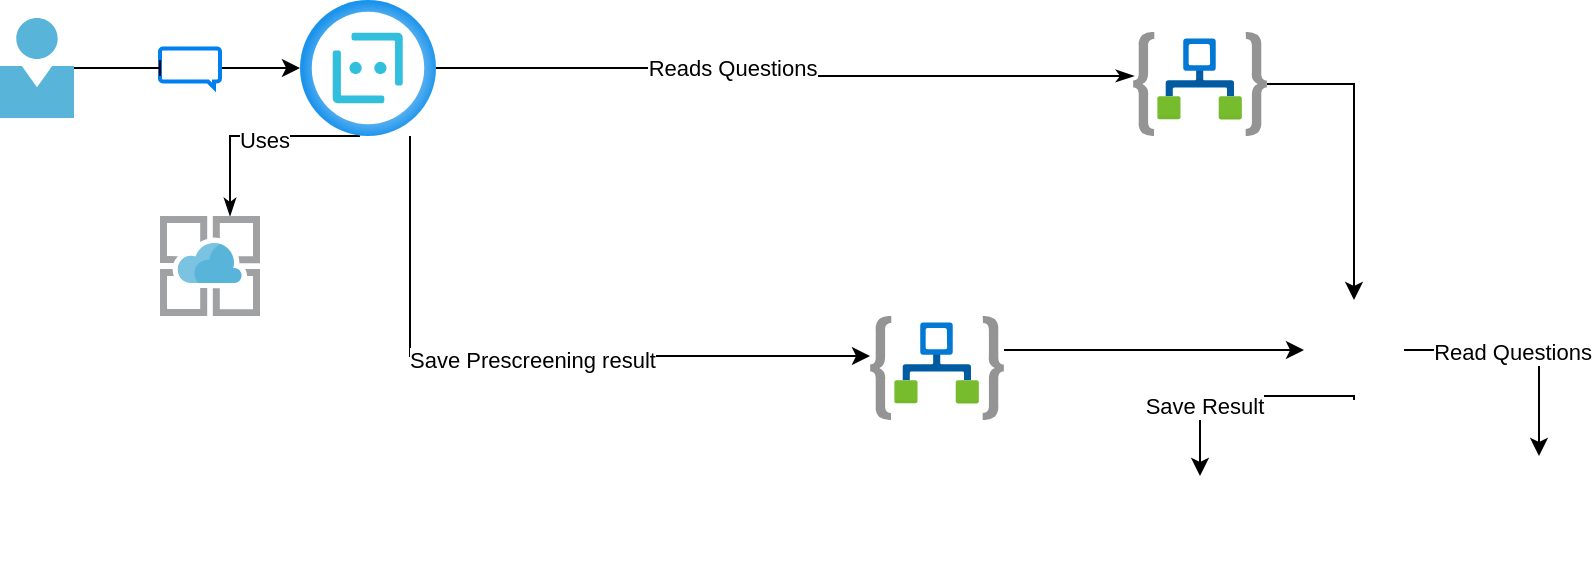 <mxfile version="16.5.6" type="device" pages="4"><diagram id="cNuYbgJXMVqK7X_aPpch" name="Chatbot-LogicApp-Teams"><mxGraphModel dx="1422" dy="775" grid="1" gridSize="10" guides="1" tooltips="1" connect="1" arrows="1" fold="1" page="1" pageScale="1" pageWidth="850" pageHeight="1100" math="0" shadow="0"><root><mxCell id="4iPQbu71Yd-VLwkei9yH-0"/><mxCell id="4iPQbu71Yd-VLwkei9yH-1" parent="4iPQbu71Yd-VLwkei9yH-0"/><mxCell id="4iPQbu71Yd-VLwkei9yH-2" style="edgeStyle=orthogonalEdgeStyle;rounded=0;orthogonalLoop=1;jettySize=auto;html=1;endArrow=classicThin;endFill=1;exitX=0.441;exitY=1;exitDx=0;exitDy=0;exitPerimeter=0;" edge="1" parent="4iPQbu71Yd-VLwkei9yH-1" source="4iPQbu71Yd-VLwkei9yH-6" target="4iPQbu71Yd-VLwkei9yH-11"><mxGeometry relative="1" as="geometry"><Array as="points"><mxPoint x="140" y="260"/></Array></mxGeometry></mxCell><mxCell id="4iPQbu71Yd-VLwkei9yH-3" value="Uses" style="edgeLabel;html=1;align=center;verticalAlign=middle;resizable=0;points=[];" vertex="1" connectable="0" parent="4iPQbu71Yd-VLwkei9yH-2"><mxGeometry x="-0.082" y="2" relative="1" as="geometry"><mxPoint as="offset"/></mxGeometry></mxCell><mxCell id="4iPQbu71Yd-VLwkei9yH-25" style="edgeStyle=orthogonalEdgeStyle;rounded=0;orthogonalLoop=1;jettySize=auto;html=1;" edge="1" parent="4iPQbu71Yd-VLwkei9yH-1" source="4iPQbu71Yd-VLwkei9yH-6" target="4iPQbu71Yd-VLwkei9yH-45"><mxGeometry relative="1" as="geometry"><mxPoint x="600" y="335" as="targetPoint"/><Array as="points"><mxPoint x="230" y="370"/></Array></mxGeometry></mxCell><mxCell id="4iPQbu71Yd-VLwkei9yH-47" value="Save Prescreening result" style="edgeLabel;html=1;align=center;verticalAlign=middle;resizable=0;points=[];" vertex="1" connectable="0" parent="4iPQbu71Yd-VLwkei9yH-25"><mxGeometry x="0.002" y="-2" relative="1" as="geometry"><mxPoint as="offset"/></mxGeometry></mxCell><mxCell id="4iPQbu71Yd-VLwkei9yH-6" value="" style="aspect=fixed;html=1;points=[];align=center;image;fontSize=12;image=img/lib/azure2/ai_machine_learning/Bot_Services.svg;" vertex="1" parent="4iPQbu71Yd-VLwkei9yH-1"><mxGeometry x="175" y="192" width="68" height="68" as="geometry"/></mxCell><mxCell id="4iPQbu71Yd-VLwkei9yH-7" style="edgeStyle=orthogonalEdgeStyle;rounded=0;orthogonalLoop=1;jettySize=auto;html=1;" edge="1" parent="4iPQbu71Yd-VLwkei9yH-1" source="4iPQbu71Yd-VLwkei9yH-8" target="4iPQbu71Yd-VLwkei9yH-6"><mxGeometry relative="1" as="geometry"/></mxCell><mxCell id="4iPQbu71Yd-VLwkei9yH-8" value="" style="html=1;verticalLabelPosition=bottom;align=center;labelBackgroundColor=#ffffff;verticalAlign=top;strokeWidth=2;strokeColor=#0080F0;shadow=0;dashed=0;shape=mxgraph.ios7.icons.message;" vertex="1" parent="4iPQbu71Yd-VLwkei9yH-1"><mxGeometry x="105" y="216.25" width="30" height="19.5" as="geometry"/></mxCell><mxCell id="4iPQbu71Yd-VLwkei9yH-9" value="" style="edgeStyle=orthogonalEdgeStyle;rounded=0;orthogonalLoop=1;jettySize=auto;html=1;endArrow=baseDash;endFill=0;" edge="1" parent="4iPQbu71Yd-VLwkei9yH-1" source="4iPQbu71Yd-VLwkei9yH-10" target="4iPQbu71Yd-VLwkei9yH-8"><mxGeometry relative="1" as="geometry"/></mxCell><mxCell id="4iPQbu71Yd-VLwkei9yH-10" value="" style="sketch=0;aspect=fixed;html=1;points=[];align=center;image;fontSize=12;image=img/lib/mscae/Person.svg;" vertex="1" parent="4iPQbu71Yd-VLwkei9yH-1"><mxGeometry x="25" y="201" width="37" height="50" as="geometry"/></mxCell><mxCell id="4iPQbu71Yd-VLwkei9yH-11" value="" style="sketch=0;aspect=fixed;html=1;points=[];align=center;image;fontSize=12;image=img/lib/mscae/App_Service.svg;" vertex="1" parent="4iPQbu71Yd-VLwkei9yH-1"><mxGeometry x="105" y="300" width="50" height="50" as="geometry"/></mxCell><mxCell id="4iPQbu71Yd-VLwkei9yH-14" style="edgeStyle=orthogonalEdgeStyle;rounded=0;orthogonalLoop=1;jettySize=auto;html=1;endArrow=classicThin;endFill=1;entryX=0.007;entryY=0.423;entryDx=0;entryDy=0;entryPerimeter=0;" edge="1" parent="4iPQbu71Yd-VLwkei9yH-1" source="4iPQbu71Yd-VLwkei9yH-6" target="4iPQbu71Yd-VLwkei9yH-21"><mxGeometry relative="1" as="geometry"><mxPoint x="740" y="228" as="targetPoint"/><mxPoint x="525" y="226" as="sourcePoint"/></mxGeometry></mxCell><mxCell id="4iPQbu71Yd-VLwkei9yH-15" value="Reads Questions" style="edgeLabel;html=1;align=center;verticalAlign=middle;resizable=0;points=[];" vertex="1" connectable="0" parent="4iPQbu71Yd-VLwkei9yH-14"><mxGeometry x="-0.162" relative="1" as="geometry"><mxPoint as="offset"/></mxGeometry></mxCell><mxCell id="4iPQbu71Yd-VLwkei9yH-54" style="edgeStyle=orthogonalEdgeStyle;rounded=0;orthogonalLoop=1;jettySize=auto;html=1;entryX=0.5;entryY=0;entryDx=0;entryDy=0;" edge="1" parent="4iPQbu71Yd-VLwkei9yH-1" source="4iPQbu71Yd-VLwkei9yH-21" target="4iPQbu71Yd-VLwkei9yH-22"><mxGeometry relative="1" as="geometry"/></mxCell><mxCell id="4iPQbu71Yd-VLwkei9yH-21" value="" style="aspect=fixed;html=1;points=[];align=center;image;fontSize=12;image=img/lib/azure2/integration/Logic_Apps.svg;" vertex="1" parent="4iPQbu71Yd-VLwkei9yH-1"><mxGeometry x="591.5" y="208" width="67" height="52" as="geometry"/></mxCell><mxCell id="4iPQbu71Yd-VLwkei9yH-50" style="edgeStyle=orthogonalEdgeStyle;rounded=0;orthogonalLoop=1;jettySize=auto;html=1;entryX=0.75;entryY=0;entryDx=0;entryDy=0;" edge="1" parent="4iPQbu71Yd-VLwkei9yH-1" source="4iPQbu71Yd-VLwkei9yH-22" target="4iPQbu71Yd-VLwkei9yH-49"><mxGeometry relative="1" as="geometry"/></mxCell><mxCell id="4iPQbu71Yd-VLwkei9yH-53" value="Read Questions" style="edgeLabel;html=1;align=center;verticalAlign=middle;resizable=0;points=[];" vertex="1" connectable="0" parent="4iPQbu71Yd-VLwkei9yH-50"><mxGeometry x="-0.104" y="-1" relative="1" as="geometry"><mxPoint as="offset"/></mxGeometry></mxCell><mxCell id="4iPQbu71Yd-VLwkei9yH-51" style="edgeStyle=orthogonalEdgeStyle;rounded=0;orthogonalLoop=1;jettySize=auto;html=1;exitX=0.5;exitY=1;exitDx=0;exitDy=0;" edge="1" parent="4iPQbu71Yd-VLwkei9yH-1" source="4iPQbu71Yd-VLwkei9yH-22" target="4iPQbu71Yd-VLwkei9yH-48"><mxGeometry relative="1" as="geometry"><Array as="points"><mxPoint x="702" y="390"/><mxPoint x="625" y="390"/></Array></mxGeometry></mxCell><mxCell id="4iPQbu71Yd-VLwkei9yH-52" value="Save Result" style="edgeLabel;html=1;align=center;verticalAlign=middle;resizable=0;points=[];" vertex="1" connectable="0" parent="4iPQbu71Yd-VLwkei9yH-51"><mxGeometry x="0.412" y="2" relative="1" as="geometry"><mxPoint as="offset"/></mxGeometry></mxCell><mxCell id="4iPQbu71Yd-VLwkei9yH-22" value="" style="shape=image;html=1;verticalAlign=top;verticalLabelPosition=bottom;labelBackgroundColor=#ffffff;imageAspect=0;aspect=fixed;image=https://cdn0.iconfinder.com/data/icons/logos-microsoft-office-365/128/Microsoft_Office-10-128.png" vertex="1" parent="4iPQbu71Yd-VLwkei9yH-1"><mxGeometry x="677" y="342" width="50" height="50" as="geometry"/></mxCell><mxCell id="4iPQbu71Yd-VLwkei9yH-46" style="edgeStyle=orthogonalEdgeStyle;rounded=0;orthogonalLoop=1;jettySize=auto;html=1;" edge="1" parent="4iPQbu71Yd-VLwkei9yH-1" source="4iPQbu71Yd-VLwkei9yH-45" target="4iPQbu71Yd-VLwkei9yH-22"><mxGeometry relative="1" as="geometry"><Array as="points"><mxPoint x="560" y="367"/><mxPoint x="560" y="367"/></Array></mxGeometry></mxCell><mxCell id="4iPQbu71Yd-VLwkei9yH-45" value="" style="aspect=fixed;html=1;points=[];align=center;image;fontSize=12;image=img/lib/azure2/integration/Logic_Apps.svg;" vertex="1" parent="4iPQbu71Yd-VLwkei9yH-1"><mxGeometry x="460" y="350" width="67" height="52" as="geometry"/></mxCell><mxCell id="4iPQbu71Yd-VLwkei9yH-48" value="" style="shape=image;html=1;verticalAlign=top;verticalLabelPosition=bottom;labelBackgroundColor=#ffffff;imageAspect=0;aspect=fixed;image=https://cdn0.iconfinder.com/data/icons/logos-microsoft-office-365/128/Microsoft_Office-02-128.png" vertex="1" parent="4iPQbu71Yd-VLwkei9yH-1"><mxGeometry x="600" y="430" width="50" height="50" as="geometry"/></mxCell><mxCell id="4iPQbu71Yd-VLwkei9yH-49" value="" style="shape=image;html=1;verticalAlign=top;verticalLabelPosition=bottom;labelBackgroundColor=#ffffff;imageAspect=0;aspect=fixed;image=https://cdn0.iconfinder.com/data/icons/logos-microsoft-office-365/128/Microsoft_Office-02-128.png" vertex="1" parent="4iPQbu71Yd-VLwkei9yH-1"><mxGeometry x="757" y="420" width="50" height="50" as="geometry"/></mxCell></root></mxGraphModel></diagram><diagram id="dsaz2gJZ690iCCS3LOte" name="WebApI-CosmosDB"><mxGraphModel dx="1422" dy="775" grid="1" gridSize="10" guides="1" tooltips="1" connect="1" arrows="1" fold="1" page="1" pageScale="1" pageWidth="850" pageHeight="1100" math="0" shadow="0"><root><mxCell id="0"/><mxCell id="1" parent="0"/><mxCell id="IYQ-8NK3OI-XKnTwVI8a-9" style="edgeStyle=orthogonalEdgeStyle;rounded=0;orthogonalLoop=1;jettySize=auto;html=1;endArrow=classicThin;endFill=1;exitX=0.441;exitY=1;exitDx=0;exitDy=0;exitPerimeter=0;" parent="1" source="IYQ-8NK3OI-XKnTwVI8a-1" target="IYQ-8NK3OI-XKnTwVI8a-7" edge="1"><mxGeometry relative="1" as="geometry"><Array as="points"><mxPoint x="270" y="325"/></Array></mxGeometry></mxCell><mxCell id="IYQ-8NK3OI-XKnTwVI8a-11" value="Uses" style="edgeLabel;html=1;align=center;verticalAlign=middle;resizable=0;points=[];" parent="IYQ-8NK3OI-XKnTwVI8a-9" vertex="1" connectable="0"><mxGeometry x="-0.082" y="2" relative="1" as="geometry"><mxPoint as="offset"/></mxGeometry></mxCell><mxCell id="IYQ-8NK3OI-XKnTwVI8a-17" style="edgeStyle=orthogonalEdgeStyle;rounded=0;orthogonalLoop=1;jettySize=auto;html=1;endArrow=classicThin;endFill=1;" parent="1" source="IYQ-8NK3OI-XKnTwVI8a-1" target="IYQ-8NK3OI-XKnTwVI8a-8" edge="1"><mxGeometry relative="1" as="geometry"/></mxCell><mxCell id="IYQ-8NK3OI-XKnTwVI8a-18" value="External call to&amp;nbsp;&lt;br&gt;Web Api" style="edgeLabel;html=1;align=center;verticalAlign=middle;resizable=0;points=[];" parent="IYQ-8NK3OI-XKnTwVI8a-17" vertex="1" connectable="0"><mxGeometry x="-0.198" relative="1" as="geometry"><mxPoint as="offset"/></mxGeometry></mxCell><mxCell id="IYQ-8NK3OI-XKnTwVI8a-1" value="" style="aspect=fixed;html=1;points=[];align=center;image;fontSize=12;image=img/lib/azure2/ai_machine_learning/Bot_Services.svg;" parent="1" vertex="1"><mxGeometry x="240" y="192" width="68" height="68" as="geometry"/></mxCell><mxCell id="IYQ-8NK3OI-XKnTwVI8a-5" style="edgeStyle=orthogonalEdgeStyle;rounded=0;orthogonalLoop=1;jettySize=auto;html=1;" parent="1" source="IYQ-8NK3OI-XKnTwVI8a-2" target="IYQ-8NK3OI-XKnTwVI8a-1" edge="1"><mxGeometry relative="1" as="geometry"/></mxCell><mxCell id="IYQ-8NK3OI-XKnTwVI8a-2" value="" style="html=1;verticalLabelPosition=bottom;align=center;labelBackgroundColor=#ffffff;verticalAlign=top;strokeWidth=2;strokeColor=#0080F0;shadow=0;dashed=0;shape=mxgraph.ios7.icons.message;" parent="1" vertex="1"><mxGeometry x="130" y="216.25" width="30" height="19.5" as="geometry"/></mxCell><mxCell id="IYQ-8NK3OI-XKnTwVI8a-4" value="" style="edgeStyle=orthogonalEdgeStyle;rounded=0;orthogonalLoop=1;jettySize=auto;html=1;endArrow=baseDash;endFill=0;" parent="1" source="IYQ-8NK3OI-XKnTwVI8a-3" target="IYQ-8NK3OI-XKnTwVI8a-2" edge="1"><mxGeometry relative="1" as="geometry"/></mxCell><mxCell id="IYQ-8NK3OI-XKnTwVI8a-3" value="" style="sketch=0;aspect=fixed;html=1;points=[];align=center;image;fontSize=12;image=img/lib/mscae/Person.svg;" parent="1" vertex="1"><mxGeometry x="30" y="201" width="37" height="50" as="geometry"/></mxCell><mxCell id="IYQ-8NK3OI-XKnTwVI8a-6" value="" style="aspect=fixed;html=1;points=[];align=center;image;fontSize=12;image=img/lib/azure2/databases/Azure_Cosmos_DB.svg;" parent="1" vertex="1"><mxGeometry x="740" y="196" width="64" height="64" as="geometry"/></mxCell><mxCell id="IYQ-8NK3OI-XKnTwVI8a-7" value="" style="sketch=0;aspect=fixed;html=1;points=[];align=center;image;fontSize=12;image=img/lib/mscae/App_Service.svg;" parent="1" vertex="1"><mxGeometry x="340" y="300" width="50" height="50" as="geometry"/></mxCell><mxCell id="IYQ-8NK3OI-XKnTwVI8a-12" style="edgeStyle=orthogonalEdgeStyle;rounded=0;orthogonalLoop=1;jettySize=auto;html=1;entryX=0.98;entryY=0.48;entryDx=0;entryDy=0;entryPerimeter=0;endArrow=classicThin;endFill=1;" parent="1" source="IYQ-8NK3OI-XKnTwVI8a-8" target="IYQ-8NK3OI-XKnTwVI8a-7" edge="1"><mxGeometry relative="1" as="geometry"><Array as="points"><mxPoint x="560" y="324"/></Array></mxGeometry></mxCell><mxCell id="IYQ-8NK3OI-XKnTwVI8a-13" value="Uses App Plan" style="edgeLabel;html=1;align=center;verticalAlign=middle;resizable=0;points=[];" parent="IYQ-8NK3OI-XKnTwVI8a-12" vertex="1" connectable="0"><mxGeometry x="0.054" y="-3" relative="1" as="geometry"><mxPoint as="offset"/></mxGeometry></mxCell><mxCell id="IYQ-8NK3OI-XKnTwVI8a-14" style="edgeStyle=orthogonalEdgeStyle;rounded=0;orthogonalLoop=1;jettySize=auto;html=1;endArrow=classicThin;endFill=1;" parent="1" source="IYQ-8NK3OI-XKnTwVI8a-8" target="IYQ-8NK3OI-XKnTwVI8a-6" edge="1"><mxGeometry relative="1" as="geometry"/></mxCell><mxCell id="IYQ-8NK3OI-XKnTwVI8a-16" value="Reads Questions" style="edgeLabel;html=1;align=center;verticalAlign=middle;resizable=0;points=[];" parent="IYQ-8NK3OI-XKnTwVI8a-14" vertex="1" connectable="0"><mxGeometry x="-0.162" relative="1" as="geometry"><mxPoint as="offset"/></mxGeometry></mxCell><mxCell id="IYQ-8NK3OI-XKnTwVI8a-8" value="" style="sketch=0;aspect=fixed;html=1;points=[];align=center;image;fontSize=12;image=img/lib/mscae/App_Services.svg;" parent="1" vertex="1"><mxGeometry x="540" y="201" width="50" height="50" as="geometry"/></mxCell></root></mxGraphModel></diagram><diagram id="amiTuvRLF9Wd4Lh9B_yE" name="WebApi-TableStorage"><mxGraphModel dx="1422" dy="775" grid="1" gridSize="10" guides="1" tooltips="1" connect="1" arrows="1" fold="1" page="1" pageScale="1" pageWidth="850" pageHeight="1100" math="0" shadow="0"><root><mxCell id="IroEAGhhTzTJDHV8C3ZY-0"/><mxCell id="IroEAGhhTzTJDHV8C3ZY-1" parent="IroEAGhhTzTJDHV8C3ZY-0"/><mxCell id="IroEAGhhTzTJDHV8C3ZY-2" style="edgeStyle=orthogonalEdgeStyle;rounded=0;orthogonalLoop=1;jettySize=auto;html=1;endArrow=classicThin;endFill=1;exitX=0.441;exitY=1;exitDx=0;exitDy=0;exitPerimeter=0;" parent="IroEAGhhTzTJDHV8C3ZY-1" source="IroEAGhhTzTJDHV8C3ZY-6" target="IroEAGhhTzTJDHV8C3ZY-12" edge="1"><mxGeometry relative="1" as="geometry"><Array as="points"><mxPoint x="270" y="325"/></Array></mxGeometry></mxCell><mxCell id="IroEAGhhTzTJDHV8C3ZY-3" value="Uses" style="edgeLabel;html=1;align=center;verticalAlign=middle;resizable=0;points=[];" parent="IroEAGhhTzTJDHV8C3ZY-2" vertex="1" connectable="0"><mxGeometry x="-0.082" y="2" relative="1" as="geometry"><mxPoint as="offset"/></mxGeometry></mxCell><mxCell id="IroEAGhhTzTJDHV8C3ZY-4" style="edgeStyle=orthogonalEdgeStyle;rounded=0;orthogonalLoop=1;jettySize=auto;html=1;endArrow=classicThin;endFill=1;" parent="IroEAGhhTzTJDHV8C3ZY-1" source="IroEAGhhTzTJDHV8C3ZY-6" target="IroEAGhhTzTJDHV8C3ZY-17" edge="1"><mxGeometry relative="1" as="geometry"/></mxCell><mxCell id="IroEAGhhTzTJDHV8C3ZY-5" value="External call to&amp;nbsp;&lt;br&gt;Web Api" style="edgeLabel;html=1;align=center;verticalAlign=middle;resizable=0;points=[];" parent="IroEAGhhTzTJDHV8C3ZY-4" vertex="1" connectable="0"><mxGeometry x="-0.198" relative="1" as="geometry"><mxPoint as="offset"/></mxGeometry></mxCell><mxCell id="IroEAGhhTzTJDHV8C3ZY-6" value="" style="aspect=fixed;html=1;points=[];align=center;image;fontSize=12;image=img/lib/azure2/ai_machine_learning/Bot_Services.svg;" parent="IroEAGhhTzTJDHV8C3ZY-1" vertex="1"><mxGeometry x="240" y="192" width="68" height="68" as="geometry"/></mxCell><mxCell id="IroEAGhhTzTJDHV8C3ZY-7" style="edgeStyle=orthogonalEdgeStyle;rounded=0;orthogonalLoop=1;jettySize=auto;html=1;" parent="IroEAGhhTzTJDHV8C3ZY-1" source="IroEAGhhTzTJDHV8C3ZY-8" target="IroEAGhhTzTJDHV8C3ZY-6" edge="1"><mxGeometry relative="1" as="geometry"/></mxCell><mxCell id="IroEAGhhTzTJDHV8C3ZY-8" value="" style="html=1;verticalLabelPosition=bottom;align=center;labelBackgroundColor=#ffffff;verticalAlign=top;strokeWidth=2;strokeColor=#0080F0;shadow=0;dashed=0;shape=mxgraph.ios7.icons.message;" parent="IroEAGhhTzTJDHV8C3ZY-1" vertex="1"><mxGeometry x="130" y="216.25" width="30" height="19.5" as="geometry"/></mxCell><mxCell id="IroEAGhhTzTJDHV8C3ZY-9" value="" style="edgeStyle=orthogonalEdgeStyle;rounded=0;orthogonalLoop=1;jettySize=auto;html=1;endArrow=baseDash;endFill=0;" parent="IroEAGhhTzTJDHV8C3ZY-1" source="IroEAGhhTzTJDHV8C3ZY-10" target="IroEAGhhTzTJDHV8C3ZY-8" edge="1"><mxGeometry relative="1" as="geometry"/></mxCell><mxCell id="IroEAGhhTzTJDHV8C3ZY-10" value="" style="sketch=0;aspect=fixed;html=1;points=[];align=center;image;fontSize=12;image=img/lib/mscae/Person.svg;" parent="IroEAGhhTzTJDHV8C3ZY-1" vertex="1"><mxGeometry x="30" y="201" width="37" height="50" as="geometry"/></mxCell><mxCell id="IroEAGhhTzTJDHV8C3ZY-12" value="" style="sketch=0;aspect=fixed;html=1;points=[];align=center;image;fontSize=12;image=img/lib/mscae/App_Service.svg;" parent="IroEAGhhTzTJDHV8C3ZY-1" vertex="1"><mxGeometry x="340" y="300" width="50" height="50" as="geometry"/></mxCell><mxCell id="IroEAGhhTzTJDHV8C3ZY-13" style="edgeStyle=orthogonalEdgeStyle;rounded=0;orthogonalLoop=1;jettySize=auto;html=1;entryX=0.98;entryY=0.48;entryDx=0;entryDy=0;entryPerimeter=0;endArrow=classicThin;endFill=1;" parent="IroEAGhhTzTJDHV8C3ZY-1" source="IroEAGhhTzTJDHV8C3ZY-17" target="IroEAGhhTzTJDHV8C3ZY-12" edge="1"><mxGeometry relative="1" as="geometry"><Array as="points"><mxPoint x="560" y="324"/></Array></mxGeometry></mxCell><mxCell id="IroEAGhhTzTJDHV8C3ZY-14" value="Uses App Plan" style="edgeLabel;html=1;align=center;verticalAlign=middle;resizable=0;points=[];" parent="IroEAGhhTzTJDHV8C3ZY-13" vertex="1" connectable="0"><mxGeometry x="0.054" y="-3" relative="1" as="geometry"><mxPoint as="offset"/></mxGeometry></mxCell><mxCell id="IroEAGhhTzTJDHV8C3ZY-15" style="edgeStyle=orthogonalEdgeStyle;rounded=0;orthogonalLoop=1;jettySize=auto;html=1;endArrow=classicThin;endFill=1;" parent="IroEAGhhTzTJDHV8C3ZY-1" source="IroEAGhhTzTJDHV8C3ZY-17" edge="1"><mxGeometry relative="1" as="geometry"><mxPoint x="740" y="228" as="targetPoint"/></mxGeometry></mxCell><mxCell id="IroEAGhhTzTJDHV8C3ZY-16" value="Reads Questions" style="edgeLabel;html=1;align=center;verticalAlign=middle;resizable=0;points=[];" parent="IroEAGhhTzTJDHV8C3ZY-15" vertex="1" connectable="0"><mxGeometry x="-0.162" relative="1" as="geometry"><mxPoint as="offset"/></mxGeometry></mxCell><mxCell id="IroEAGhhTzTJDHV8C3ZY-17" value="" style="sketch=0;aspect=fixed;html=1;points=[];align=center;image;fontSize=12;image=img/lib/mscae/App_Services.svg;" parent="IroEAGhhTzTJDHV8C3ZY-1" vertex="1"><mxGeometry x="540" y="201" width="50" height="50" as="geometry"/></mxCell><mxCell id="IroEAGhhTzTJDHV8C3ZY-18" value="" style="verticalLabelPosition=bottom;html=1;verticalAlign=top;align=center;strokeColor=none;fillColor=#00BEF2;shape=mxgraph.azure.storage_table;" parent="IroEAGhhTzTJDHV8C3ZY-1" vertex="1"><mxGeometry x="740" y="206" width="50" height="45" as="geometry"/></mxCell></root></mxGraphModel></diagram><diagram id="cu5VNnBDCRkHCbc1QdT8" name="WebApi-OneDrive"><mxGraphModel dx="1422" dy="775" grid="1" gridSize="10" guides="1" tooltips="1" connect="1" arrows="1" fold="1" page="1" pageScale="1" pageWidth="850" pageHeight="1100" math="0" shadow="0"><root><mxCell id="JG9tc5R5dY63DfCo7edz-0"/><mxCell id="JG9tc5R5dY63DfCo7edz-1" parent="JG9tc5R5dY63DfCo7edz-0"/><mxCell id="9Fdq2FLUpmJQTC5RQ8Ik-0" style="edgeStyle=orthogonalEdgeStyle;rounded=0;orthogonalLoop=1;jettySize=auto;html=1;endArrow=classicThin;endFill=1;exitX=0.441;exitY=1;exitDx=0;exitDy=0;exitPerimeter=0;" parent="JG9tc5R5dY63DfCo7edz-1" source="9Fdq2FLUpmJQTC5RQ8Ik-4" target="9Fdq2FLUpmJQTC5RQ8Ik-9" edge="1"><mxGeometry relative="1" as="geometry"><Array as="points"><mxPoint x="205" y="325"/></Array></mxGeometry></mxCell><mxCell id="9Fdq2FLUpmJQTC5RQ8Ik-1" value="Uses" style="edgeLabel;html=1;align=center;verticalAlign=middle;resizable=0;points=[];" parent="9Fdq2FLUpmJQTC5RQ8Ik-0" vertex="1" connectable="0"><mxGeometry x="-0.082" y="2" relative="1" as="geometry"><mxPoint as="offset"/></mxGeometry></mxCell><mxCell id="9Fdq2FLUpmJQTC5RQ8Ik-2" style="edgeStyle=orthogonalEdgeStyle;rounded=0;orthogonalLoop=1;jettySize=auto;html=1;endArrow=classicThin;endFill=1;" parent="JG9tc5R5dY63DfCo7edz-1" source="9Fdq2FLUpmJQTC5RQ8Ik-4" target="9Fdq2FLUpmJQTC5RQ8Ik-14" edge="1"><mxGeometry relative="1" as="geometry"/></mxCell><mxCell id="9Fdq2FLUpmJQTC5RQ8Ik-3" value="External call to&amp;nbsp;&lt;br&gt;Web Api" style="edgeLabel;html=1;align=center;verticalAlign=middle;resizable=0;points=[];" parent="9Fdq2FLUpmJQTC5RQ8Ik-2" vertex="1" connectable="0"><mxGeometry x="-0.198" relative="1" as="geometry"><mxPoint as="offset"/></mxGeometry></mxCell><mxCell id="9Fdq2FLUpmJQTC5RQ8Ik-4" value="" style="aspect=fixed;html=1;points=[];align=center;image;fontSize=12;image=img/lib/azure2/ai_machine_learning/Bot_Services.svg;" parent="JG9tc5R5dY63DfCo7edz-1" vertex="1"><mxGeometry x="175" y="192" width="68" height="68" as="geometry"/></mxCell><mxCell id="9Fdq2FLUpmJQTC5RQ8Ik-5" style="edgeStyle=orthogonalEdgeStyle;rounded=0;orthogonalLoop=1;jettySize=auto;html=1;" parent="JG9tc5R5dY63DfCo7edz-1" source="9Fdq2FLUpmJQTC5RQ8Ik-6" target="9Fdq2FLUpmJQTC5RQ8Ik-4" edge="1"><mxGeometry relative="1" as="geometry"/></mxCell><mxCell id="9Fdq2FLUpmJQTC5RQ8Ik-6" value="" style="html=1;verticalLabelPosition=bottom;align=center;labelBackgroundColor=#ffffff;verticalAlign=top;strokeWidth=2;strokeColor=#0080F0;shadow=0;dashed=0;shape=mxgraph.ios7.icons.message;" parent="JG9tc5R5dY63DfCo7edz-1" vertex="1"><mxGeometry x="105" y="216.25" width="30" height="19.5" as="geometry"/></mxCell><mxCell id="9Fdq2FLUpmJQTC5RQ8Ik-7" value="" style="edgeStyle=orthogonalEdgeStyle;rounded=0;orthogonalLoop=1;jettySize=auto;html=1;endArrow=baseDash;endFill=0;" parent="JG9tc5R5dY63DfCo7edz-1" source="9Fdq2FLUpmJQTC5RQ8Ik-8" target="9Fdq2FLUpmJQTC5RQ8Ik-6" edge="1"><mxGeometry relative="1" as="geometry"/></mxCell><mxCell id="9Fdq2FLUpmJQTC5RQ8Ik-8" value="" style="sketch=0;aspect=fixed;html=1;points=[];align=center;image;fontSize=12;image=img/lib/mscae/Person.svg;" parent="JG9tc5R5dY63DfCo7edz-1" vertex="1"><mxGeometry x="25" y="201" width="37" height="50" as="geometry"/></mxCell><mxCell id="9Fdq2FLUpmJQTC5RQ8Ik-9" value="" style="sketch=0;aspect=fixed;html=1;points=[];align=center;image;fontSize=12;image=img/lib/mscae/App_Service.svg;" parent="JG9tc5R5dY63DfCo7edz-1" vertex="1"><mxGeometry x="275" y="300" width="50" height="50" as="geometry"/></mxCell><mxCell id="9Fdq2FLUpmJQTC5RQ8Ik-10" style="edgeStyle=orthogonalEdgeStyle;rounded=0;orthogonalLoop=1;jettySize=auto;html=1;entryX=0.98;entryY=0.48;entryDx=0;entryDy=0;entryPerimeter=0;endArrow=classicThin;endFill=1;" parent="JG9tc5R5dY63DfCo7edz-1" source="9Fdq2FLUpmJQTC5RQ8Ik-14" target="9Fdq2FLUpmJQTC5RQ8Ik-9" edge="1"><mxGeometry relative="1" as="geometry"><Array as="points"><mxPoint x="495" y="324"/></Array></mxGeometry></mxCell><mxCell id="9Fdq2FLUpmJQTC5RQ8Ik-11" value="Uses App Plan" style="edgeLabel;html=1;align=center;verticalAlign=middle;resizable=0;points=[];" parent="9Fdq2FLUpmJQTC5RQ8Ik-10" vertex="1" connectable="0"><mxGeometry x="0.054" y="-3" relative="1" as="geometry"><mxPoint as="offset"/></mxGeometry></mxCell><mxCell id="9Fdq2FLUpmJQTC5RQ8Ik-12" style="edgeStyle=orthogonalEdgeStyle;rounded=0;orthogonalLoop=1;jettySize=auto;html=1;endArrow=classicThin;endFill=1;" parent="JG9tc5R5dY63DfCo7edz-1" source="9Fdq2FLUpmJQTC5RQ8Ik-14" edge="1"><mxGeometry relative="1" as="geometry"><mxPoint x="740" y="228" as="targetPoint"/></mxGeometry></mxCell><mxCell id="9Fdq2FLUpmJQTC5RQ8Ik-13" value="Reads Questions" style="edgeLabel;html=1;align=center;verticalAlign=middle;resizable=0;points=[];" parent="9Fdq2FLUpmJQTC5RQ8Ik-12" vertex="1" connectable="0"><mxGeometry x="-0.162" relative="1" as="geometry"><mxPoint as="offset"/></mxGeometry></mxCell><mxCell id="9Fdq2FLUpmJQTC5RQ8Ik-14" value="" style="sketch=0;aspect=fixed;html=1;points=[];align=center;image;fontSize=12;image=img/lib/mscae/App_Services.svg;" parent="JG9tc5R5dY63DfCo7edz-1" vertex="1"><mxGeometry x="475" y="201" width="50" height="50" as="geometry"/></mxCell><mxCell id="9Fdq2FLUpmJQTC5RQ8Ik-18" value="" style="group" parent="JG9tc5R5dY63DfCo7edz-1" vertex="1" connectable="0"><mxGeometry x="740" y="192" width="70" height="84" as="geometry"/></mxCell><mxCell id="9Fdq2FLUpmJQTC5RQ8Ik-16" value="" style="shape=image;html=1;verticalAlign=top;verticalLabelPosition=bottom;labelBackgroundColor=#ffffff;imageAspect=0;aspect=fixed;image=https://cdn0.iconfinder.com/data/icons/logos-microsoft-office-365/128/Microsoft_Office-08-128.png" parent="9Fdq2FLUpmJQTC5RQ8Ik-18" vertex="1"><mxGeometry width="62.222" height="62.222" as="geometry"/></mxCell><mxCell id="9Fdq2FLUpmJQTC5RQ8Ik-17" value="" style="shape=image;html=1;verticalAlign=top;verticalLabelPosition=bottom;labelBackgroundColor=#ffffff;imageAspect=0;aspect=fixed;image=https://cdn0.iconfinder.com/data/icons/logos-microsoft-office-365/128/Microsoft_Office-02-128.png" parent="9Fdq2FLUpmJQTC5RQ8Ik-18" vertex="1"><mxGeometry y="24.433" width="31.111" height="31.111" as="geometry"/></mxCell><mxCell id="96XGhrnlYU1ZN9k26jDS-0" value="" style="shape=image;html=1;verticalAlign=top;verticalLabelPosition=bottom;labelBackgroundColor=#ffffff;imageAspect=0;aspect=fixed;image=https://cdn3.iconfinder.com/data/icons/cad-database-presentation-spreadsheet-vector-fil-2/512/19-128.png" parent="9Fdq2FLUpmJQTC5RQ8Ik-18" vertex="1"><mxGeometry x="23.33" y="35.54" width="34.46" height="34.46" as="geometry"/></mxCell></root></mxGraphModel></diagram></mxfile>